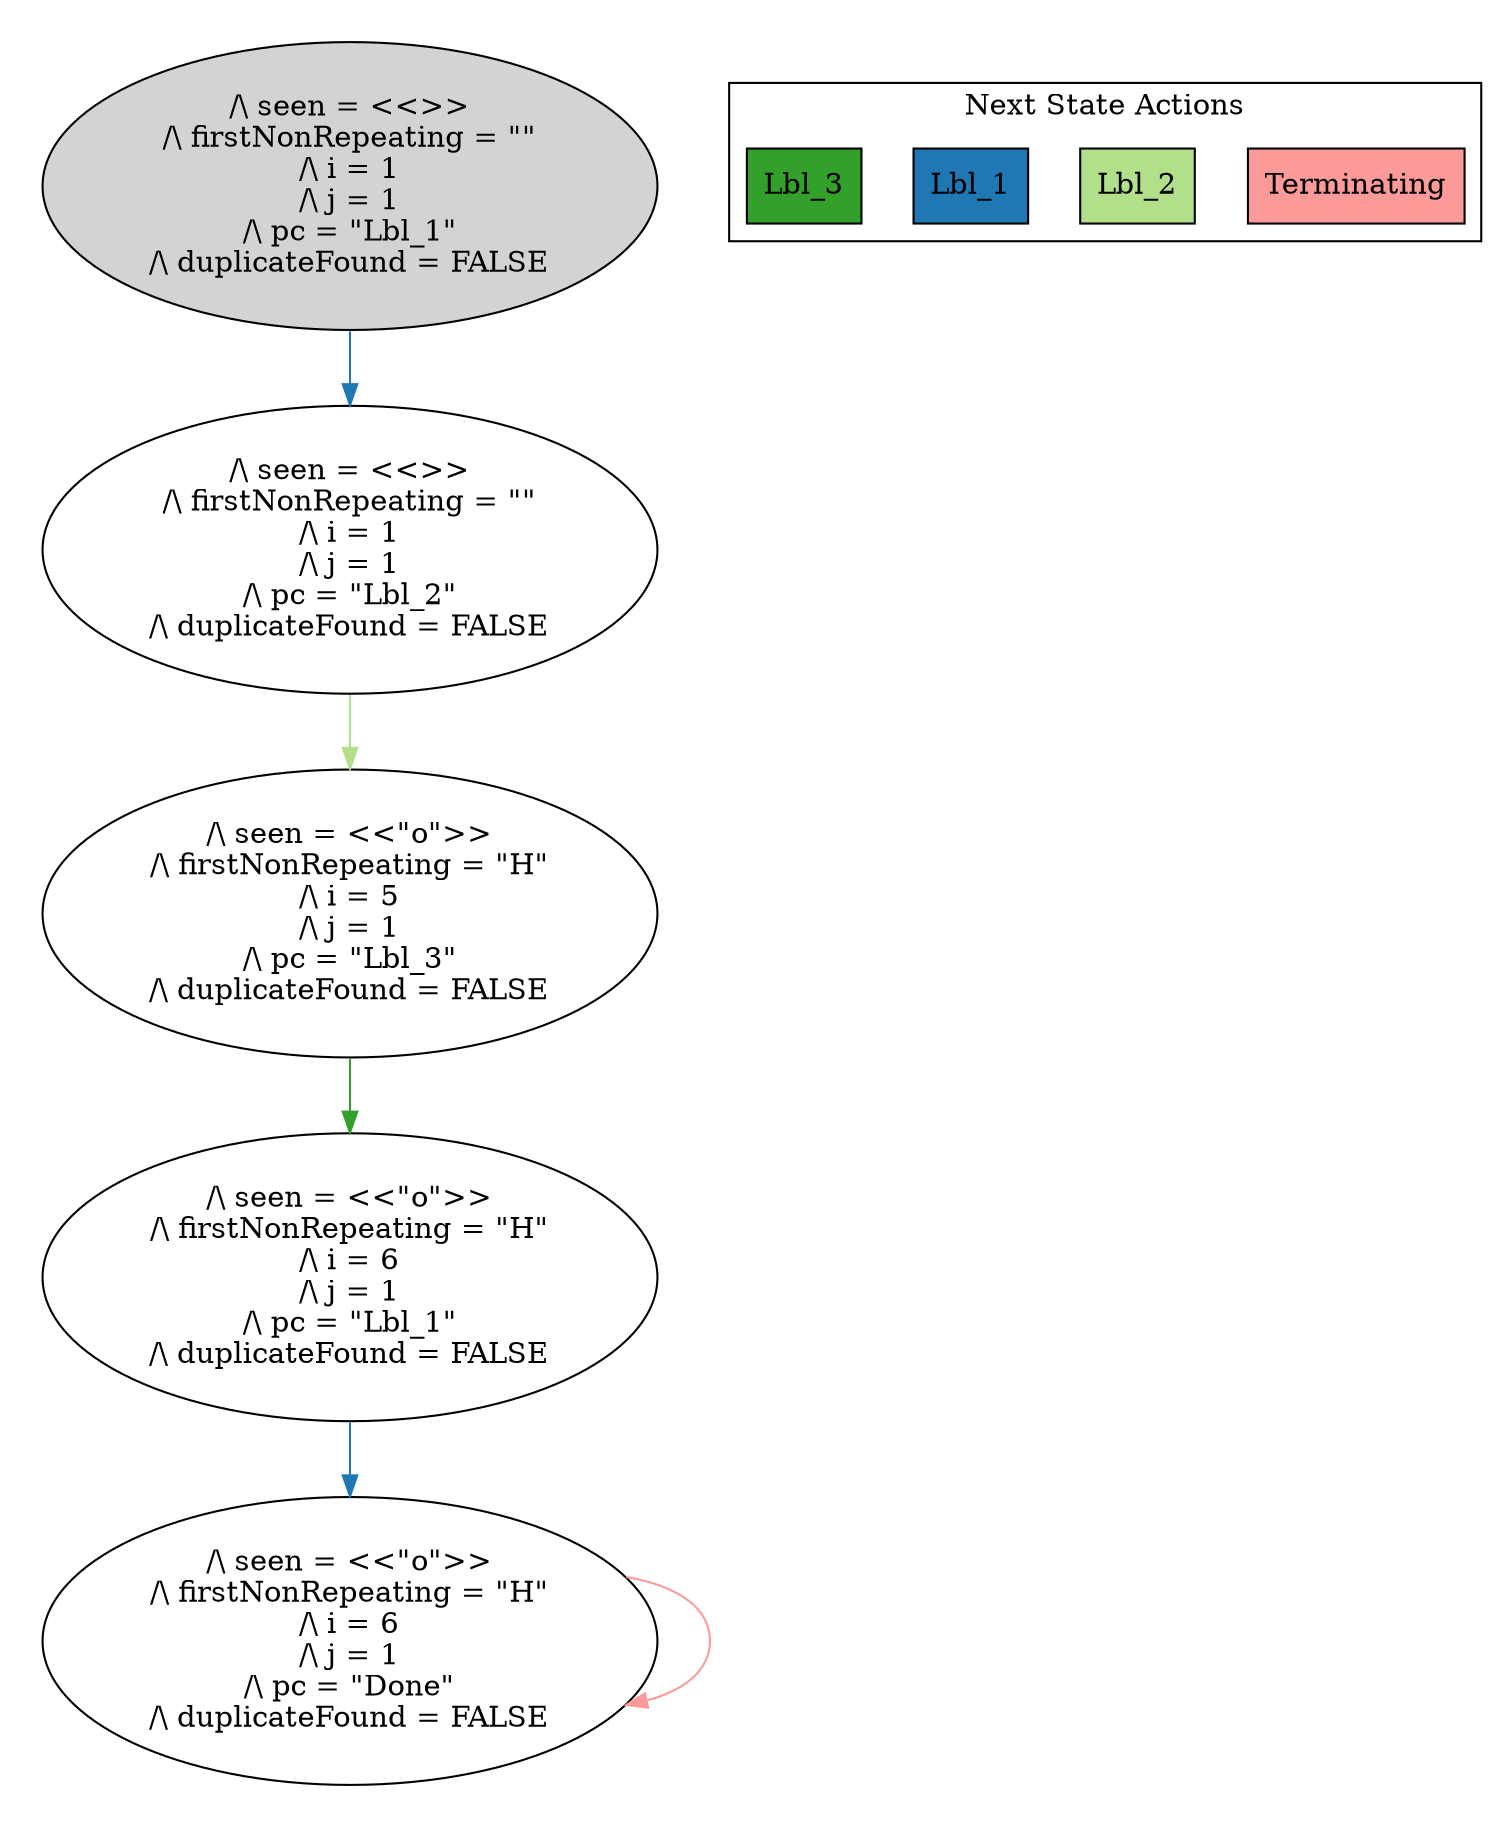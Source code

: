strict digraph DiskGraph {
edge [colorscheme="paired12"]
nodesep=0.35;
subgraph cluster_graph {
color="white";
-5031999630602793769 [label="/\\ seen = <<>>\n/\\ firstNonRepeating = \"\"\n/\\ i = 1\n/\\ j = 1\n/\\ pc = \"Lbl_1\"\n/\\ duplicateFound = FALSE",style = filled]
-5031999630602793769 -> -3632496733341130221 [label="",color="2",fontcolor="2"];
-3632496733341130221 [label="/\\ seen = <<>>\n/\\ firstNonRepeating = \"\"\n/\\ i = 1\n/\\ j = 1\n/\\ pc = \"Lbl_2\"\n/\\ duplicateFound = FALSE"];
-3632496733341130221 -> 6331676716547946904 [label="",color="3",fontcolor="3"];
6331676716547946904 [label="/\\ seen = <<\"o\">>\n/\\ firstNonRepeating = \"H\"\n/\\ i = 5\n/\\ j = 1\n/\\ pc = \"Lbl_3\"\n/\\ duplicateFound = FALSE"];
6331676716547946904 -> 3111955862590550339 [label="",color="4",fontcolor="4"];
3111955862590550339 [label="/\\ seen = <<\"o\">>\n/\\ firstNonRepeating = \"H\"\n/\\ i = 6\n/\\ j = 1\n/\\ pc = \"Lbl_1\"\n/\\ duplicateFound = FALSE"];
3111955862590550339 -> -3262542274501015060 [label="",color="2",fontcolor="2"];
-3262542274501015060 [label="/\\ seen = <<\"o\">>\n/\\ firstNonRepeating = \"H\"\n/\\ i = 6\n/\\ j = 1\n/\\ pc = \"Done\"\n/\\ duplicateFound = FALSE"];
-3262542274501015060 -> -3262542274501015060 [label="",color="5",fontcolor="5"];
{rank = same; -5031999630602793769;}
{rank = same; -3632496733341130221;}
{rank = same; 6331676716547946904;}
{rank = same; 3111955862590550339;}
{rank = same; -3262542274501015060;}
}
subgraph cluster_legend {graph[style=bold];label = "Next State Actions" style="solid"
node [ labeljust="l",colorscheme="paired12",style=filled,shape=record ]
Terminating [label="Terminating",fillcolor=5]
Lbl_2 [label="Lbl_2",fillcolor=3]
Lbl_1 [label="Lbl_1",fillcolor=2]
Lbl_3 [label="Lbl_3",fillcolor=4]
}}